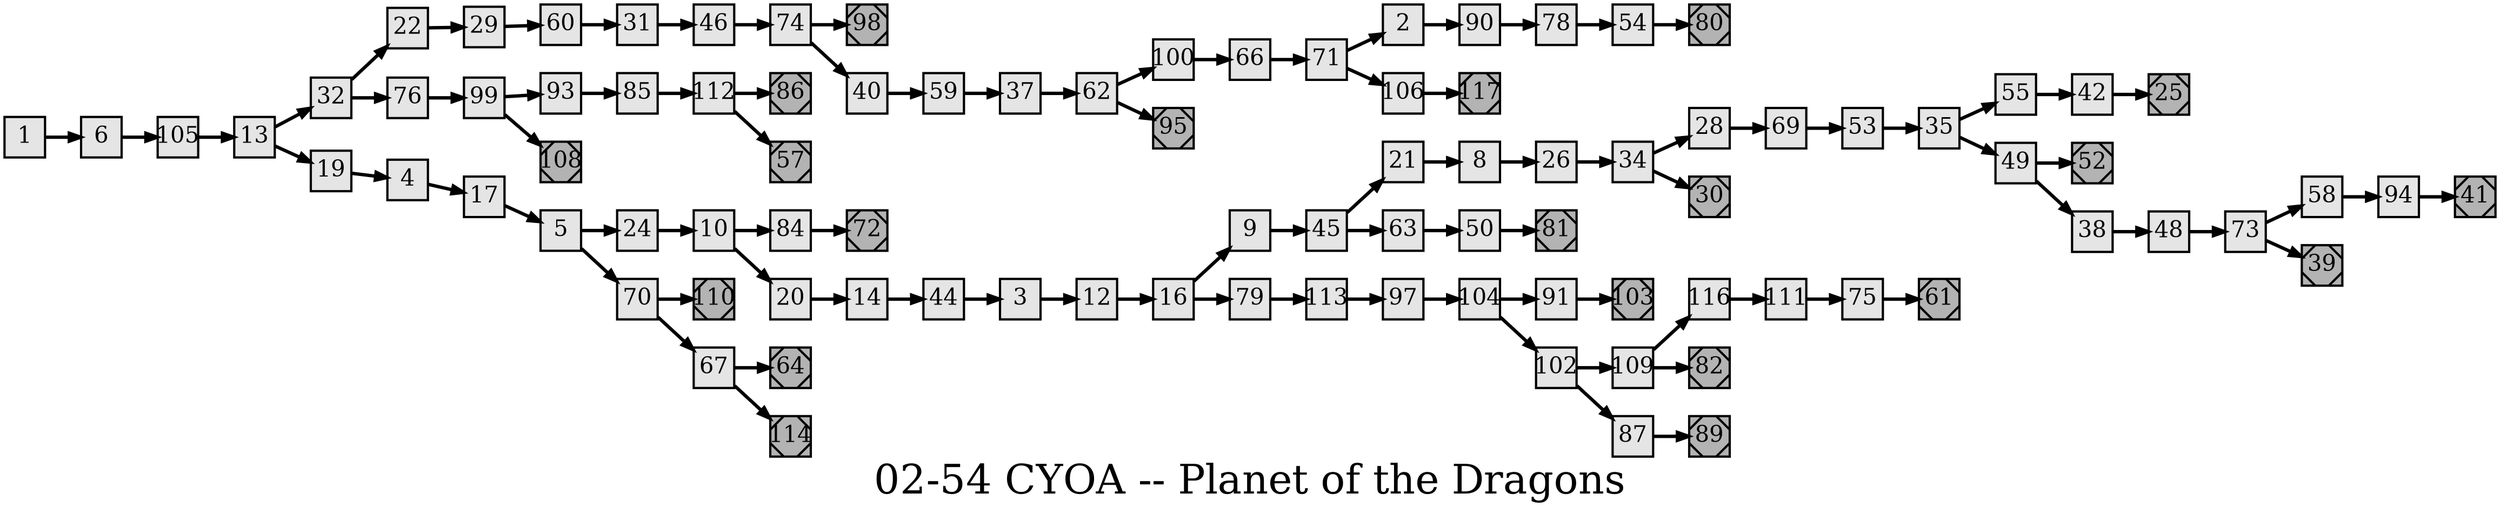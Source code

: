 digraph g{
  graph [ label="02-54 CYOA -- Planet of the Dragons" rankdir=LR, ordering=out, fontsize=36, nodesep="0.35", ranksep="0.45"];
  node  [shape=rect, penwidth=2, fontsize=20, style=filled, fillcolor=grey90, margin="0,0", labelfloat=true, regular=true, fixedsize=true];
  edge  [labelfloat=true, penwidth=3, fontsize=12];
  // ---;
  // group  : Katz;
  // id     : 02-54;
  // gbid   : 451;
  // series : CYOA;
  // title  : Planet of the Dragons;
  // author : Richard Brightfield;
  // credit:;
  // - name : Cindy Lam;
  // role : encoder;
  // date : 2018-05-18;
  // render:;
  // - name   : small;
  // styles : gvStyles.txt;
  // engine : dot;
  // comment: >;
  
  // ---;
  
  // From | To;
  1 -> 6;
  2 -> 90;
  3 -> 12;
  4 -> 17;
  5 -> 24;
  5 -> 70;
  6 -> 105;
  8 -> 26;
  9 -> 45;
  10 -> 84;
  10 -> 20;
  12 -> 16;
  13 -> 32;
  13 -> 19;
  14 -> 44;
  16 -> 9;
  16 -> 79;
  17 -> 5;
  19 -> 4;
  20 -> 14;
  21 -> 8;
  22 -> 29;
  24 -> 10;
  25	[ xlabel="E", shape=Msquare, fontsize=20, fillcolor=grey70, xlabel="" ];
  26 -> 34;
  28 -> 69;
  29 -> 60;
  30	[ xlabel="E", shape=Msquare, fontsize=20, fillcolor=grey70, xlabel="" ];
  31 -> 46;
  32 -> 22;
  32 -> 76;
  34 -> 28;
  34 -> 30;
  35 -> 55;
  35 -> 49;
  37 -> 62;
  38 -> 48;
  39	[ xlabel="E", shape=Msquare, fontsize=20, fillcolor=grey70, xlabel="" ];
  40 -> 59;
  41	[ xlabel="E", shape=Msquare, fontsize=20, fillcolor=grey70, xlabel="" ];
  42 -> 25;
  44 -> 3;
  45 -> 21;
  45 -> 63;
  46 -> 74;
  48 -> 73;
  49 -> 52;
  49 -> 38;
  50 -> 81;
  52	[ xlabel="E", shape=Msquare, fontsize=20, fillcolor=grey70, xlabel="" ];
  53 -> 35;
  54 -> 80;
  55 -> 42;
  57	[ xlabel="E", shape=Msquare, fontsize=20, fillcolor=grey70, xlabel="" ];
  58 -> 94;
  59 -> 37;
  60 -> 31;
  61	[ xlabel="E", shape=Msquare, fontsize=20, fillcolor=grey70, xlabel="" ];
  62 -> 100;
  62 -> 95;
  63 -> 50;
  64	[ xlabel="E", shape=Msquare, fontsize=20, fillcolor=grey70, xlabel="" ];
  66 -> 71;
  67 -> 64;
  67 -> 114;
  69 -> 53;
  70 -> 110;
  70 -> 67;
  71 -> 2;
  71 -> 106;
  72	[ xlabel="E", shape=Msquare, fontsize=20, fillcolor=grey70, xlabel="" ];
  73 -> 58;
  73 -> 39;
  74 -> 98;
  74 -> 40;
  75 -> 61;
  76 -> 99;
  78 -> 54;
  79 -> 113;
  80	[ xlabel="E", shape=Msquare, fontsize=20, fillcolor=grey70, xlabel="" ];
  81	[ xlabel="E", shape=Msquare, fontsize=20, fillcolor=grey70, xlabel="" ];
  82	[ xlabel="E", shape=Msquare, fontsize=20, fillcolor=grey70, xlabel="" ];
  84 -> 72;
  85 -> 112;
  86	[ xlabel="E", shape=Msquare, fontsize=20, fillcolor=grey70, xlabel="" ];
  87 -> 89;
  89	[ xlabel="E", shape=Msquare, fontsize=20, fillcolor=grey70, xlabel="" ];
  90 -> 78;
  91 -> 103;
  93 -> 85;
  94 -> 41;
  95	[ xlabel="E", shape=Msquare, fontsize=20, fillcolor=grey70, xlabel="" ];
  97 -> 104;
  98	[ xlabel="E", shape=Msquare, fontsize=20, fillcolor=grey70, xlabel="" ];
  99 -> 93;
  99 -> 108;
  100 -> 66;
  102 -> 109;
  102 -> 87;
  103	[ xlabel="E", shape=Msquare, fontsize=20, fillcolor=grey70, xlabel="" ];
  104 -> 91;
  104 -> 102;
  105 -> 13;
  106 -> 117;
  108	[ xlabel="E", shape=Msquare, fontsize=20, fillcolor=grey70, xlabel="" ];
  109 -> 116;
  109 -> 82;
  110	[ xlabel="E", shape=Msquare, fontsize=20, fillcolor=grey70, xlabel="" ];
  111 -> 75;
  112 -> 86;
  112 -> 57;
  113 -> 97;
  114	[ xlabel="E", shape=Msquare, fontsize=20, fillcolor=grey70, xlabel="" ];
  116 -> 111;
  117	[ xlabel="E", shape=Msquare, fontsize=20, fillcolor=grey70, xlabel="" ];

  // Illustrations;
  
  6	[ xlabel="ILL", image="illustration-full.png", xlabel="" ];
  10	[ xlabel="ILL", image="illustration-full.png", xlabel="" ];
  14	[ xlabel="ILL", image="illustration-full.png", xlabel="" ];
  19	[ xlabel="ILL", image="illustration-full.png", xlabel="" ];
  22	[ xlabel="ILL", image="illustration-full.png", xlabel="" ];
  26	[ xlabel="ILL", image="illustration-full.png", xlabel="" ];
  32	[ xlabel="ILL", image="illustration-full.png", xlabel="" ];
  37	[ xlabel="ILL", image="illustration-full.png", xlabel="" ];
  42	[ xlabel="ILL", image="illustration-full.png", xlabel="" ];
  46	[ xlabel="ILL", image="illustration-full.png", xlabel="" ];
  50	[ xlabel="ILL", image="illustration-full.png", xlabel="" ];
  57	[ xlabel="ILL", image="illustration-full.png", xlabel="" ];
  54	[ xlabel="ILL", image="illustration-full.png", xlabel="" ];
  69	[ xlabel="ILL", image="illustration-full.png", xlabel="" ];
  76	[ xlabel="ILL", image="illustration-full.png", xlabel="" ];
  82	[ xlabel="ILL", image="illustration-full.png", xlabel="" ];
  89	[ xlabel="ILL", image="illustration-full.png", xlabel="" ];
  93	[ xlabel="ILL", image="illustration-full.png", xlabel="" ];
  97	[ xlabel="ILL", image="illustration-full.png", xlabel="" ];
  100	[ xlabel="ILL", image="illustration-full.png", xlabel="" ];
  106	[ xlabel="ILL", image="illustration-full.png", xlabel="" ];
  114	[ xlabel="ILL", image="illustration-full.png", xlabel="" ];
}

